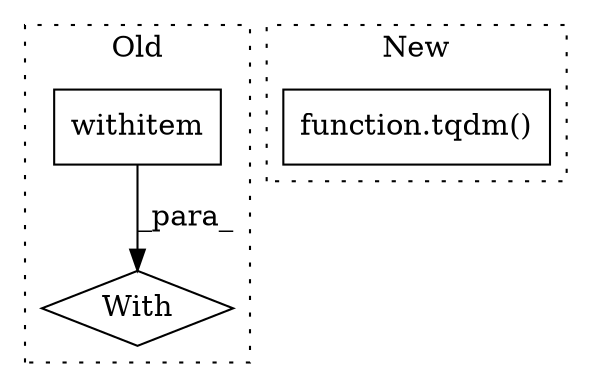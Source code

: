 digraph G {
subgraph cluster0 {
1 [label="With" a="39" s="8001,8011" l="5,36" shape="diamond"];
3 [label="withitem" a="49" s="8006" l="5" shape="box"];
label = "Old";
style="dotted";
}
subgraph cluster1 {
2 [label="function.tqdm()" a="75" s="5184,5221" l="5,97" shape="box"];
label = "New";
style="dotted";
}
3 -> 1 [label="_para_"];
}
